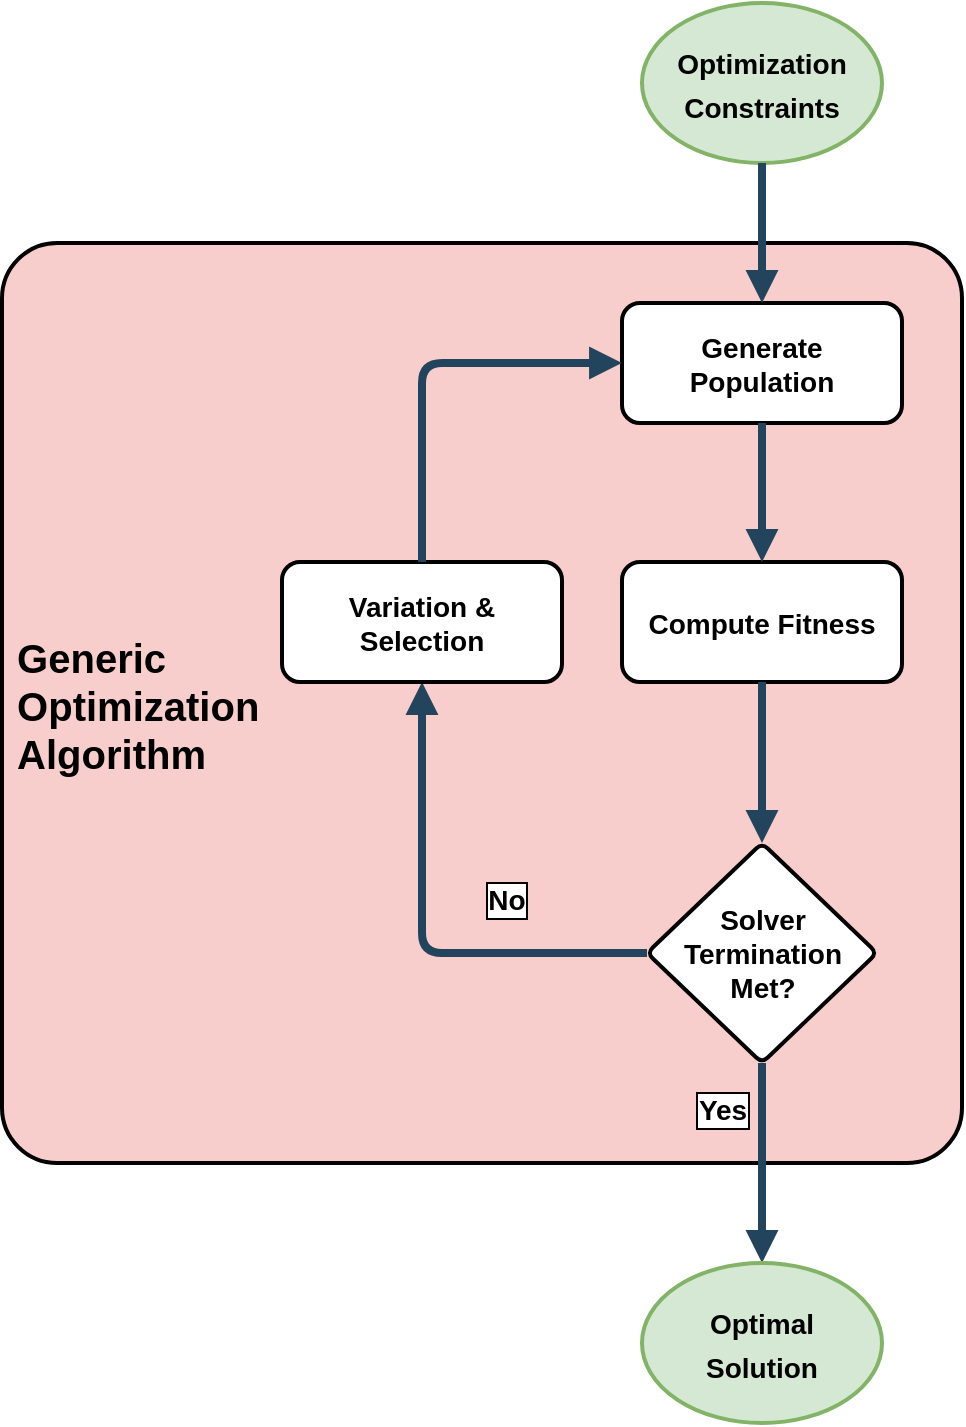 <mxfile version="18.0.3" type="device"><diagram name="Page-1" id="97916047-d0de-89f5-080d-49f4d83e522f"><mxGraphModel dx="1422" dy="734" grid="1" gridSize="10" guides="1" tooltips="1" connect="1" arrows="1" fold="1" page="1" pageScale="1.5" pageWidth="1169" pageHeight="827" background="none" math="0" shadow="0"><root><mxCell id="0"/><mxCell id="1" parent="0"/><mxCell id="IJjgB9PuQHOOaG896B0K-77" value="" style="group" parent="1" vertex="1" connectable="0"><mxGeometry x="10" y="0.5" width="480" height="710" as="geometry"/></mxCell><mxCell id="IJjgB9PuQHOOaG896B0K-55" value=" Generic&#10; Optimization&#10; Algorithm" style="rounded=1;fillColor=#F8CECC;strokeColor=default;shadow=0;gradientColor=none;fontStyle=1;fontColor=#000000;fontSize=20;labelBackgroundColor=none;align=left;arcSize=6;strokeWidth=2;container=0;" parent="IJjgB9PuQHOOaG896B0K-77" vertex="1"><mxGeometry y="120" width="480" height="460" as="geometry"/></mxCell><mxCell id="IJjgB9PuQHOOaG896B0K-57" value="Generate&#10;Population" style="rounded=1;fillColor=#FFFFFF;strokeColor=default;shadow=0;gradientColor=none;fontStyle=1;fontColor=#000000;fontSize=14;strokeWidth=2;container=0;" parent="IJjgB9PuQHOOaG896B0K-77" vertex="1"><mxGeometry x="310" y="150" width="140" height="60" as="geometry"/></mxCell><mxCell id="IJjgB9PuQHOOaG896B0K-58" value="Compute Fitness" style="rounded=1;fillColor=#FFFFFF;strokeColor=default;shadow=0;gradientColor=none;fontStyle=1;fontColor=#000000;fontSize=14;strokeWidth=2;container=0;" parent="IJjgB9PuQHOOaG896B0K-77" vertex="1"><mxGeometry x="310" y="279.5" width="140" height="60" as="geometry"/></mxCell><mxCell id="IJjgB9PuQHOOaG896B0K-61" value="" style="edgeStyle=elbowEdgeStyle;elbow=vertical;strokeWidth=4;endArrow=block;endFill=1;fontStyle=1;strokeColor=#23445D;exitX=0.5;exitY=1;exitDx=0;exitDy=0;entryX=0.5;entryY=0;entryDx=0;entryDy=0;" parent="IJjgB9PuQHOOaG896B0K-77" source="IJjgB9PuQHOOaG896B0K-57" target="IJjgB9PuQHOOaG896B0K-58" edge="1"><mxGeometry x="-68" y="145.5" width="100" height="100" as="geometry"><mxPoint x="390" y="220" as="sourcePoint"/><mxPoint x="390" y="250" as="targetPoint"/></mxGeometry></mxCell><mxCell id="IJjgB9PuQHOOaG896B0K-62" value="&lt;b&gt;Solver Termination&lt;br&gt;Met?&lt;br&gt;&lt;/b&gt;" style="rhombus;whiteSpace=wrap;html=1;rounded=1;shadow=0;labelBackgroundColor=none;fontSize=14;fontColor=#000000;strokeColor=default;strokeWidth=2;fillColor=#FFFFFF;arcSize=8;container=0;" parent="IJjgB9PuQHOOaG896B0K-77" vertex="1"><mxGeometry x="322.5" y="420" width="115" height="110" as="geometry"/></mxCell><mxCell id="IJjgB9PuQHOOaG896B0K-63" value="" style="edgeStyle=elbowEdgeStyle;elbow=vertical;strokeWidth=4;endArrow=block;endFill=1;fontStyle=1;strokeColor=#23445D;exitX=0.5;exitY=1;exitDx=0;exitDy=0;entryX=0.5;entryY=0;entryDx=0;entryDy=0;" parent="IJjgB9PuQHOOaG896B0K-77" source="IJjgB9PuQHOOaG896B0K-58" target="IJjgB9PuQHOOaG896B0K-62" edge="1"><mxGeometry x="-58" y="155.5" width="100" height="100" as="geometry"><mxPoint x="390" y="310" as="sourcePoint"/><mxPoint x="390" y="340" as="targetPoint"/></mxGeometry></mxCell><mxCell id="IJjgB9PuQHOOaG896B0K-64" value="" style="edgeStyle=elbowEdgeStyle;elbow=vertical;strokeWidth=4;endArrow=block;endFill=1;fontStyle=1;strokeColor=#23445D;exitX=0;exitY=0.5;exitDx=0;exitDy=0;entryX=0.5;entryY=1;entryDx=0;entryDy=0;" parent="IJjgB9PuQHOOaG896B0K-77" source="IJjgB9PuQHOOaG896B0K-62" target="IJjgB9PuQHOOaG896B0K-71" edge="1"><mxGeometry x="-48" y="165.5" width="100" height="100" as="geometry"><mxPoint x="390" y="400" as="sourcePoint"/><mxPoint x="390" y="430" as="targetPoint"/><Array as="points"><mxPoint x="260" y="475"/></Array></mxGeometry></mxCell><mxCell id="IJjgB9PuQHOOaG896B0K-74" value="&lt;b&gt;No&lt;/b&gt;" style="edgeLabel;html=1;align=center;verticalAlign=middle;resizable=0;points=[];fontSize=14;fontColor=#000000;labelBorderColor=default;container=0;" parent="IJjgB9PuQHOOaG896B0K-64" vertex="1" connectable="0"><mxGeometry relative="1" as="geometry"><mxPoint x="42" y="-15" as="offset"/></mxGeometry></mxCell><mxCell id="IJjgB9PuQHOOaG896B0K-65" value="" style="edgeStyle=elbowEdgeStyle;elbow=vertical;strokeWidth=4;endArrow=block;endFill=1;fontStyle=1;strokeColor=#23445D;exitX=0.5;exitY=1;exitDx=0;exitDy=0;entryX=0.5;entryY=0;entryDx=0;entryDy=0;" parent="IJjgB9PuQHOOaG896B0K-77" source="IJjgB9PuQHOOaG896B0K-62" target="IJjgB9PuQHOOaG896B0K-70" edge="1"><mxGeometry x="-48" y="165.5" width="100" height="100" as="geometry"><mxPoint x="390" y="400" as="sourcePoint"/><mxPoint x="380" y="610" as="targetPoint"/></mxGeometry></mxCell><mxCell id="IJjgB9PuQHOOaG896B0K-76" value="&lt;b&gt;Yes&lt;/b&gt;" style="edgeLabel;html=1;align=center;verticalAlign=middle;resizable=0;points=[];fontSize=14;fontColor=#000000;labelBorderColor=default;" parent="IJjgB9PuQHOOaG896B0K-65" vertex="1" connectable="0"><mxGeometry relative="1" as="geometry"><mxPoint x="-20" y="-27" as="offset"/></mxGeometry></mxCell><mxCell id="IJjgB9PuQHOOaG896B0K-67" value="&lt;font style=&quot;font-size: 14px;&quot;&gt;&lt;b&gt;Optimization&lt;br&gt;Constraints&lt;br&gt;&lt;/b&gt;&lt;/font&gt;" style="ellipse;whiteSpace=wrap;html=1;rounded=1;shadow=0;labelBackgroundColor=none;fontSize=18;strokeColor=#82b366;strokeWidth=2;fillColor=#d5e8d4;container=0;" parent="IJjgB9PuQHOOaG896B0K-77" vertex="1"><mxGeometry x="320" width="120" height="80" as="geometry"/></mxCell><mxCell id="IJjgB9PuQHOOaG896B0K-69" value="" style="edgeStyle=elbowEdgeStyle;elbow=vertical;strokeWidth=4;endArrow=block;endFill=1;fontStyle=1;strokeColor=#23445D;exitX=0.5;exitY=1;exitDx=0;exitDy=0;entryX=0.5;entryY=0;entryDx=0;entryDy=0;" parent="IJjgB9PuQHOOaG896B0K-77" source="IJjgB9PuQHOOaG896B0K-67" target="IJjgB9PuQHOOaG896B0K-57" edge="1"><mxGeometry x="-68" y="145.5" width="100" height="100" as="geometry"><mxPoint x="390" y="220" as="sourcePoint"/><mxPoint x="380" y="150" as="targetPoint"/></mxGeometry></mxCell><mxCell id="IJjgB9PuQHOOaG896B0K-70" value="&lt;font style=&quot;font-size: 14px;&quot;&gt;&lt;b&gt;Optimal&lt;br&gt;Solution&lt;/b&gt;&lt;/font&gt;" style="ellipse;whiteSpace=wrap;html=1;rounded=1;shadow=0;labelBackgroundColor=none;fontSize=18;strokeColor=#82b366;strokeWidth=2;fillColor=#d5e8d4;container=0;" parent="IJjgB9PuQHOOaG896B0K-77" vertex="1"><mxGeometry x="320" y="630" width="120" height="80" as="geometry"/></mxCell><mxCell id="IJjgB9PuQHOOaG896B0K-71" value="Variation &amp;&#10;Selection" style="rounded=1;fillColor=#FFFFFF;strokeColor=default;shadow=0;gradientColor=none;fontStyle=1;fontColor=#000000;fontSize=14;strokeWidth=2;container=0;" parent="IJjgB9PuQHOOaG896B0K-77" vertex="1"><mxGeometry x="140" y="279.5" width="140" height="60" as="geometry"/></mxCell><mxCell id="IJjgB9PuQHOOaG896B0K-72" value="" style="edgeStyle=elbowEdgeStyle;elbow=vertical;strokeWidth=4;endArrow=block;endFill=1;fontStyle=1;strokeColor=#23445D;exitX=0.5;exitY=0;exitDx=0;exitDy=0;entryX=0;entryY=0.5;entryDx=0;entryDy=0;" parent="IJjgB9PuQHOOaG896B0K-77" source="IJjgB9PuQHOOaG896B0K-71" target="IJjgB9PuQHOOaG896B0K-57" edge="1"><mxGeometry x="-38" y="175.5" width="100" height="100" as="geometry"><mxPoint x="332.5" y="485" as="sourcePoint"/><mxPoint x="210" y="220" as="targetPoint"/><Array as="points"><mxPoint x="250" y="180"/></Array></mxGeometry></mxCell></root></mxGraphModel></diagram></mxfile>